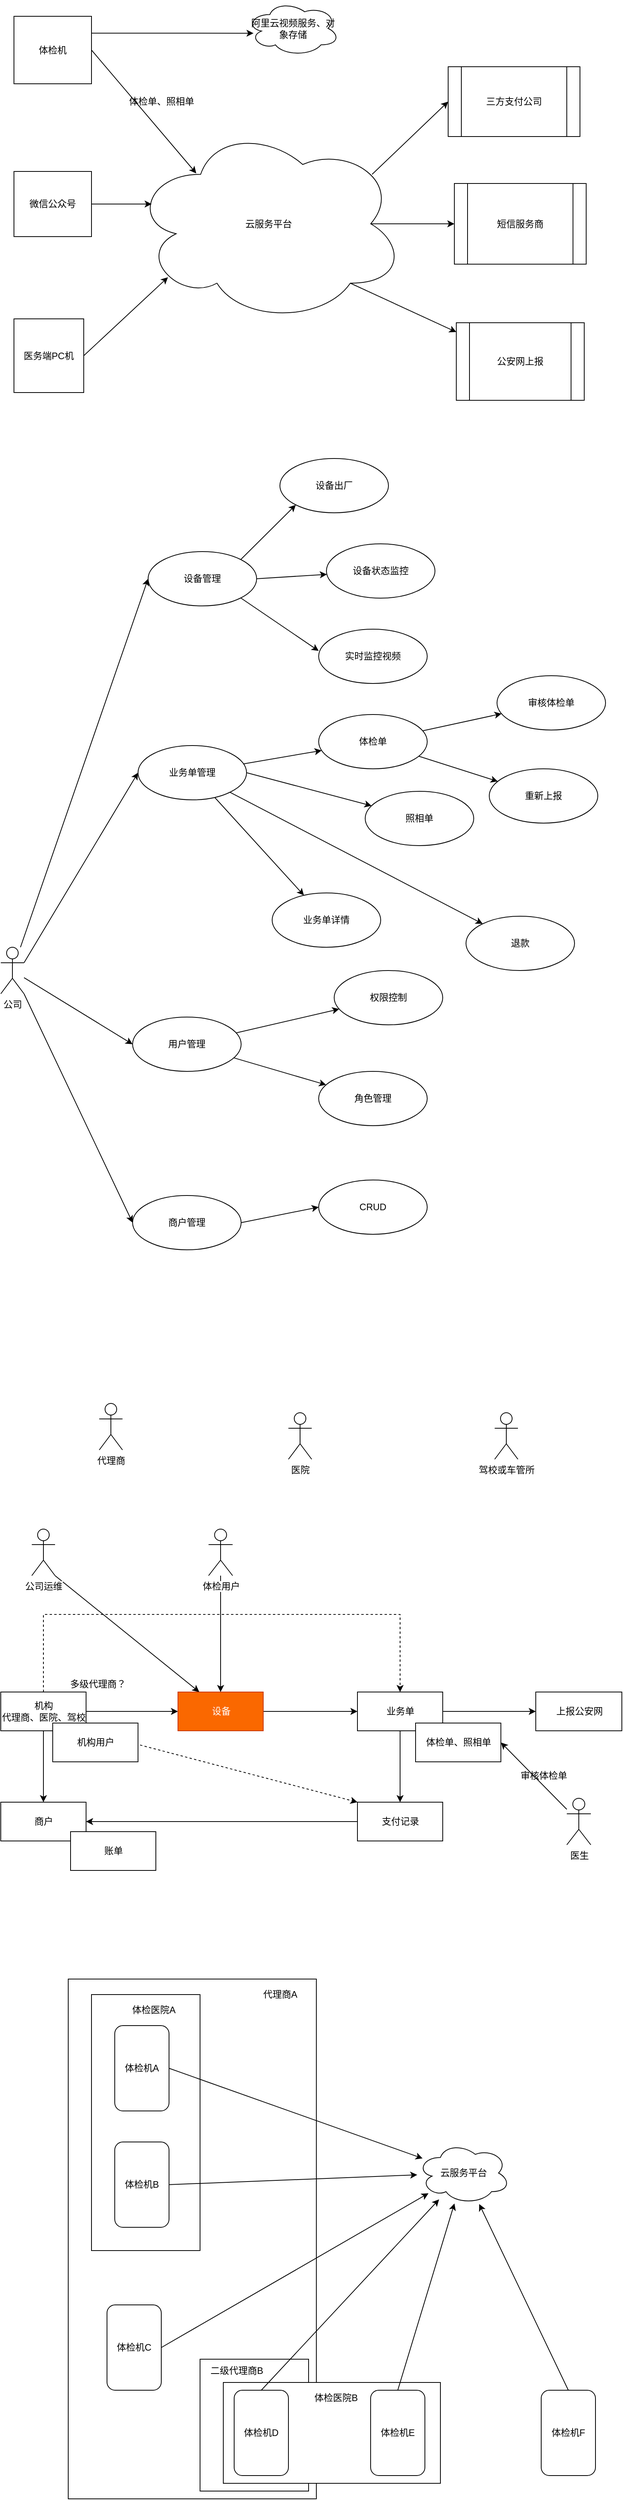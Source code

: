 <mxfile version="12.8.8" type="github">
  <diagram id="oah8V0raFj00rVzEYC6E" name="Page-1">
    <mxGraphModel dx="1186" dy="661" grid="1" gridSize="10" guides="1" tooltips="1" connect="1" arrows="1" fold="1" page="1" pageScale="1" pageWidth="827" pageHeight="1169" math="0" shadow="0">
      <root>
        <mxCell id="0" />
        <mxCell id="1" parent="0" />
        <mxCell id="Tcv-U042ql_su6P7lc9l-156" value="" style="rounded=0;whiteSpace=wrap;html=1;shadow=0;align=center;" vertex="1" parent="1">
          <mxGeometry x="100" y="2620" width="320" height="670" as="geometry" />
        </mxCell>
        <mxCell id="Tcv-U042ql_su6P7lc9l-161" value="" style="rounded=0;whiteSpace=wrap;html=1;shadow=0;" vertex="1" parent="1">
          <mxGeometry x="270" y="3110" width="140" height="170" as="geometry" />
        </mxCell>
        <mxCell id="Tcv-U042ql_su6P7lc9l-157" value="" style="rounded=0;whiteSpace=wrap;html=1;shadow=0;" vertex="1" parent="1">
          <mxGeometry x="300" y="3140" width="280" height="130" as="geometry" />
        </mxCell>
        <mxCell id="Tcv-U042ql_su6P7lc9l-155" value="" style="rounded=0;whiteSpace=wrap;html=1;shadow=0;" vertex="1" parent="1">
          <mxGeometry x="130" y="2640" width="140" height="330" as="geometry" />
        </mxCell>
        <mxCell id="Tcv-U042ql_su6P7lc9l-104" style="edgeStyle=none;rounded=0;orthogonalLoop=1;jettySize=auto;html=1;exitX=1;exitY=0.5;exitDx=0;exitDy=0;shadow=0;" edge="1" parent="1" source="Tcv-U042ql_su6P7lc9l-93" target="Tcv-U042ql_su6P7lc9l-94">
          <mxGeometry relative="1" as="geometry" />
        </mxCell>
        <mxCell id="Tcv-U042ql_su6P7lc9l-114" style="edgeStyle=orthogonalEdgeStyle;rounded=0;orthogonalLoop=1;jettySize=auto;html=1;shadow=0;dashed=1;" edge="1" parent="1" source="Tcv-U042ql_su6P7lc9l-93" target="Tcv-U042ql_su6P7lc9l-95">
          <mxGeometry relative="1" as="geometry">
            <Array as="points">
              <mxPoint x="68" y="2150" />
              <mxPoint x="528" y="2150" />
            </Array>
          </mxGeometry>
        </mxCell>
        <mxCell id="Tcv-U042ql_su6P7lc9l-115" style="rounded=0;orthogonalLoop=1;jettySize=auto;html=1;shadow=0;dashed=1;entryX=0;entryY=0;entryDx=0;entryDy=0;exitX=1;exitY=1;exitDx=0;exitDy=0;" edge="1" parent="1" source="Tcv-U042ql_su6P7lc9l-93" target="Tcv-U042ql_su6P7lc9l-97">
          <mxGeometry relative="1" as="geometry">
            <mxPoint x="603" y="2410" as="targetPoint" />
          </mxGeometry>
        </mxCell>
        <mxCell id="Tcv-U042ql_su6P7lc9l-121" style="edgeStyle=orthogonalEdgeStyle;rounded=0;orthogonalLoop=1;jettySize=auto;html=1;exitX=0.5;exitY=1;exitDx=0;exitDy=0;entryX=0.5;entryY=0;entryDx=0;entryDy=0;shadow=0;" edge="1" parent="1" source="Tcv-U042ql_su6P7lc9l-93" target="Tcv-U042ql_su6P7lc9l-99">
          <mxGeometry relative="1" as="geometry" />
        </mxCell>
        <mxCell id="Tcv-U042ql_su6P7lc9l-93" value="机构&lt;br&gt;代理商、医院、驾校" style="html=1;shadow=0;" vertex="1" parent="1">
          <mxGeometry x="13" y="2250" width="110" height="50" as="geometry" />
        </mxCell>
        <mxCell id="Tcv-U042ql_su6P7lc9l-96" value="" style="edgeStyle=none;rounded=0;orthogonalLoop=1;jettySize=auto;html=1;shadow=0;" edge="1" parent="1" source="Tcv-U042ql_su6P7lc9l-94" target="Tcv-U042ql_su6P7lc9l-95">
          <mxGeometry relative="1" as="geometry" />
        </mxCell>
        <mxCell id="Tcv-U042ql_su6P7lc9l-94" value="设备" style="html=1;shadow=0;fillColor=#fa6800;strokeColor=#C73500;fontColor=#ffffff;" vertex="1" parent="1">
          <mxGeometry x="241.5" y="2250" width="110" height="50" as="geometry" />
        </mxCell>
        <mxCell id="Tcv-U042ql_su6P7lc9l-98" value="" style="edgeStyle=none;rounded=0;orthogonalLoop=1;jettySize=auto;html=1;shadow=0;" edge="1" parent="1" source="Tcv-U042ql_su6P7lc9l-95" target="Tcv-U042ql_su6P7lc9l-97">
          <mxGeometry relative="1" as="geometry" />
        </mxCell>
        <mxCell id="Tcv-U042ql_su6P7lc9l-119" style="rounded=0;orthogonalLoop=1;jettySize=auto;html=1;exitX=1;exitY=0.5;exitDx=0;exitDy=0;shadow=0;entryX=0;entryY=0.5;entryDx=0;entryDy=0;" edge="1" parent="1" source="Tcv-U042ql_su6P7lc9l-95" target="Tcv-U042ql_su6P7lc9l-118">
          <mxGeometry relative="1" as="geometry" />
        </mxCell>
        <mxCell id="Tcv-U042ql_su6P7lc9l-95" value="业务单" style="html=1;shadow=0;" vertex="1" parent="1">
          <mxGeometry x="473" y="2250" width="110" height="50" as="geometry" />
        </mxCell>
        <mxCell id="Tcv-U042ql_su6P7lc9l-100" value="" style="edgeStyle=none;rounded=0;orthogonalLoop=1;jettySize=auto;html=1;shadow=0;" edge="1" parent="1" source="Tcv-U042ql_su6P7lc9l-97" target="Tcv-U042ql_su6P7lc9l-99">
          <mxGeometry relative="1" as="geometry" />
        </mxCell>
        <mxCell id="Tcv-U042ql_su6P7lc9l-97" value="支付记录" style="html=1;shadow=0;" vertex="1" parent="1">
          <mxGeometry x="473" y="2392" width="110" height="50" as="geometry" />
        </mxCell>
        <mxCell id="Tcv-U042ql_su6P7lc9l-99" value="商户" style="html=1;shadow=0;" vertex="1" parent="1">
          <mxGeometry x="13" y="2392" width="110" height="50" as="geometry" />
        </mxCell>
        <mxCell id="Tcv-U042ql_su6P7lc9l-7" style="rounded=0;orthogonalLoop=1;jettySize=auto;html=1;exitX=1;exitY=0.5;exitDx=0;exitDy=0;entryX=0.234;entryY=0.245;entryDx=0;entryDy=0;entryPerimeter=0;" edge="1" parent="1" source="Tcv-U042ql_su6P7lc9l-5" target="Tcv-U042ql_su6P7lc9l-6">
          <mxGeometry relative="1" as="geometry" />
        </mxCell>
        <mxCell id="Tcv-U042ql_su6P7lc9l-28" style="edgeStyle=orthogonalEdgeStyle;rounded=0;orthogonalLoop=1;jettySize=auto;html=1;exitX=1;exitY=0.25;exitDx=0;exitDy=0;entryX=0.075;entryY=0.589;entryDx=0;entryDy=0;entryPerimeter=0;" edge="1" parent="1" source="Tcv-U042ql_su6P7lc9l-5" target="Tcv-U042ql_su6P7lc9l-26">
          <mxGeometry relative="1" as="geometry" />
        </mxCell>
        <mxCell id="Tcv-U042ql_su6P7lc9l-5" value="体检机" style="rounded=0;whiteSpace=wrap;html=1;" vertex="1" parent="1">
          <mxGeometry x="30" y="90" width="100" height="87" as="geometry" />
        </mxCell>
        <mxCell id="Tcv-U042ql_su6P7lc9l-18" style="rounded=0;orthogonalLoop=1;jettySize=auto;html=1;exitX=0.88;exitY=0.25;exitDx=0;exitDy=0;exitPerimeter=0;entryX=0;entryY=0.5;entryDx=0;entryDy=0;" edge="1" parent="1" source="Tcv-U042ql_su6P7lc9l-6" target="Tcv-U042ql_su6P7lc9l-16">
          <mxGeometry relative="1" as="geometry" />
        </mxCell>
        <mxCell id="Tcv-U042ql_su6P7lc9l-33" style="edgeStyle=orthogonalEdgeStyle;rounded=0;orthogonalLoop=1;jettySize=auto;html=1;exitX=0.875;exitY=0.5;exitDx=0;exitDy=0;exitPerimeter=0;entryX=0;entryY=0.5;entryDx=0;entryDy=0;" edge="1" parent="1" source="Tcv-U042ql_su6P7lc9l-6" target="Tcv-U042ql_su6P7lc9l-31">
          <mxGeometry relative="1" as="geometry" />
        </mxCell>
        <mxCell id="Tcv-U042ql_su6P7lc9l-34" style="rounded=0;orthogonalLoop=1;jettySize=auto;html=1;exitX=0.8;exitY=0.8;exitDx=0;exitDy=0;exitPerimeter=0;" edge="1" parent="1" source="Tcv-U042ql_su6P7lc9l-6" target="Tcv-U042ql_su6P7lc9l-17">
          <mxGeometry relative="1" as="geometry" />
        </mxCell>
        <mxCell id="Tcv-U042ql_su6P7lc9l-6" value="云服务平台" style="ellipse;shape=cloud;whiteSpace=wrap;html=1;" vertex="1" parent="1">
          <mxGeometry x="183" y="230" width="351" height="255" as="geometry" />
        </mxCell>
        <mxCell id="Tcv-U042ql_su6P7lc9l-9" style="rounded=0;orthogonalLoop=1;jettySize=auto;html=1;entryX=0.13;entryY=0.77;entryDx=0;entryDy=0;entryPerimeter=0;exitX=1;exitY=0.5;exitDx=0;exitDy=0;" edge="1" parent="1" source="Tcv-U042ql_su6P7lc9l-8" target="Tcv-U042ql_su6P7lc9l-6">
          <mxGeometry relative="1" as="geometry" />
        </mxCell>
        <mxCell id="Tcv-U042ql_su6P7lc9l-8" value="医务端PC机" style="rounded=0;whiteSpace=wrap;html=1;" vertex="1" parent="1">
          <mxGeometry x="30" y="480" width="90" height="95" as="geometry" />
        </mxCell>
        <mxCell id="Tcv-U042ql_su6P7lc9l-12" style="edgeStyle=orthogonalEdgeStyle;rounded=0;orthogonalLoop=1;jettySize=auto;html=1;entryX=0.07;entryY=0.4;entryDx=0;entryDy=0;entryPerimeter=0;" edge="1" parent="1" source="Tcv-U042ql_su6P7lc9l-10" target="Tcv-U042ql_su6P7lc9l-6">
          <mxGeometry relative="1" as="geometry" />
        </mxCell>
        <mxCell id="Tcv-U042ql_su6P7lc9l-10" value="微信公众号" style="rounded=0;whiteSpace=wrap;html=1;" vertex="1" parent="1">
          <mxGeometry x="30" y="290" width="100" height="84" as="geometry" />
        </mxCell>
        <mxCell id="Tcv-U042ql_su6P7lc9l-13" value="体检单、照相单" style="text;html=1;align=center;verticalAlign=middle;resizable=0;points=[];autosize=1;rotation=0;" vertex="1" parent="1">
          <mxGeometry x="170" y="190" width="100" height="20" as="geometry" />
        </mxCell>
        <mxCell id="Tcv-U042ql_su6P7lc9l-16" value="三方支付公司" style="shape=process;whiteSpace=wrap;html=1;backgroundOutline=1;" vertex="1" parent="1">
          <mxGeometry x="590" y="155" width="170" height="90" as="geometry" />
        </mxCell>
        <mxCell id="Tcv-U042ql_su6P7lc9l-17" value="公安网上报" style="shape=process;whiteSpace=wrap;html=1;backgroundOutline=1;" vertex="1" parent="1">
          <mxGeometry x="600.5" y="485" width="165" height="100" as="geometry" />
        </mxCell>
        <mxCell id="Tcv-U042ql_su6P7lc9l-26" value="阿里云视频服务、对象存储" style="ellipse;shape=cloud;whiteSpace=wrap;html=1;" vertex="1" parent="1">
          <mxGeometry x="330" y="70" width="120" height="71" as="geometry" />
        </mxCell>
        <mxCell id="Tcv-U042ql_su6P7lc9l-31" value="短信服务商" style="shape=process;whiteSpace=wrap;html=1;backgroundOutline=1;" vertex="1" parent="1">
          <mxGeometry x="598" y="305.5" width="170" height="104" as="geometry" />
        </mxCell>
        <mxCell id="Tcv-U042ql_su6P7lc9l-56" style="rounded=0;orthogonalLoop=1;jettySize=auto;html=1;entryX=0;entryY=0.5;entryDx=0;entryDy=0;" edge="1" parent="1" source="Tcv-U042ql_su6P7lc9l-35" target="Tcv-U042ql_su6P7lc9l-55">
          <mxGeometry relative="1" as="geometry" />
        </mxCell>
        <mxCell id="Tcv-U042ql_su6P7lc9l-69" style="edgeStyle=none;rounded=0;orthogonalLoop=1;jettySize=auto;html=1;exitX=1;exitY=0.333;exitDx=0;exitDy=0;exitPerimeter=0;entryX=0;entryY=0.5;entryDx=0;entryDy=0;" edge="1" parent="1" source="Tcv-U042ql_su6P7lc9l-35" target="Tcv-U042ql_su6P7lc9l-64">
          <mxGeometry relative="1" as="geometry" />
        </mxCell>
        <mxCell id="Tcv-U042ql_su6P7lc9l-83" style="edgeStyle=none;rounded=0;orthogonalLoop=1;jettySize=auto;html=1;entryX=0;entryY=0.5;entryDx=0;entryDy=0;" edge="1" parent="1" source="Tcv-U042ql_su6P7lc9l-35" target="Tcv-U042ql_su6P7lc9l-82">
          <mxGeometry relative="1" as="geometry">
            <mxPoint x="243" y="1290" as="targetPoint" />
            <mxPoint x="73" y="880" as="sourcePoint" />
          </mxGeometry>
        </mxCell>
        <mxCell id="Tcv-U042ql_su6P7lc9l-92" style="edgeStyle=none;rounded=0;orthogonalLoop=1;jettySize=auto;html=1;exitX=1;exitY=1;exitDx=0;exitDy=0;exitPerimeter=0;entryX=0;entryY=0.5;entryDx=0;entryDy=0;" edge="1" parent="1" source="Tcv-U042ql_su6P7lc9l-35" target="Tcv-U042ql_su6P7lc9l-88">
          <mxGeometry relative="1" as="geometry" />
        </mxCell>
        <mxCell id="Tcv-U042ql_su6P7lc9l-35" value="公司" style="shape=umlActor;verticalLabelPosition=bottom;labelBackgroundColor=#ffffff;verticalAlign=top;html=1;outlineConnect=0;" vertex="1" parent="1">
          <mxGeometry x="13" y="1290" width="30" height="60" as="geometry" />
        </mxCell>
        <mxCell id="Tcv-U042ql_su6P7lc9l-37" value="代理商" style="shape=umlActor;verticalLabelPosition=bottom;labelBackgroundColor=#ffffff;verticalAlign=top;html=1;outlineConnect=0;" vertex="1" parent="1">
          <mxGeometry x="140" y="1878" width="30" height="60" as="geometry" />
        </mxCell>
        <mxCell id="Tcv-U042ql_su6P7lc9l-42" value="医院" style="shape=umlActor;verticalLabelPosition=bottom;labelBackgroundColor=#ffffff;verticalAlign=top;html=1;outlineConnect=0;" vertex="1" parent="1">
          <mxGeometry x="384" y="1890" width="30" height="60" as="geometry" />
        </mxCell>
        <mxCell id="Tcv-U042ql_su6P7lc9l-43" value="驾校或车管所" style="shape=umlActor;verticalLabelPosition=bottom;labelBackgroundColor=#ffffff;verticalAlign=top;html=1;outlineConnect=0;" vertex="1" parent="1">
          <mxGeometry x="650" y="1890" width="30" height="60" as="geometry" />
        </mxCell>
        <mxCell id="Tcv-U042ql_su6P7lc9l-60" style="edgeStyle=none;rounded=0;orthogonalLoop=1;jettySize=auto;html=1;exitX=1;exitY=0;exitDx=0;exitDy=0;entryX=0;entryY=1;entryDx=0;entryDy=0;" edge="1" parent="1" source="Tcv-U042ql_su6P7lc9l-55" target="Tcv-U042ql_su6P7lc9l-57">
          <mxGeometry relative="1" as="geometry" />
        </mxCell>
        <mxCell id="Tcv-U042ql_su6P7lc9l-61" style="edgeStyle=none;rounded=0;orthogonalLoop=1;jettySize=auto;html=1;exitX=1;exitY=0.5;exitDx=0;exitDy=0;" edge="1" parent="1" source="Tcv-U042ql_su6P7lc9l-55" target="Tcv-U042ql_su6P7lc9l-58">
          <mxGeometry relative="1" as="geometry" />
        </mxCell>
        <mxCell id="Tcv-U042ql_su6P7lc9l-62" style="edgeStyle=none;rounded=0;orthogonalLoop=1;jettySize=auto;html=1;exitX=1;exitY=1;exitDx=0;exitDy=0;entryX=0;entryY=0.4;entryDx=0;entryDy=0;entryPerimeter=0;" edge="1" parent="1" source="Tcv-U042ql_su6P7lc9l-55" target="Tcv-U042ql_su6P7lc9l-59">
          <mxGeometry relative="1" as="geometry" />
        </mxCell>
        <mxCell id="Tcv-U042ql_su6P7lc9l-55" value="设备管理" style="ellipse;whiteSpace=wrap;html=1;" vertex="1" parent="1">
          <mxGeometry x="203" y="780" width="140" height="70" as="geometry" />
        </mxCell>
        <mxCell id="Tcv-U042ql_su6P7lc9l-57" value="设备出厂" style="ellipse;whiteSpace=wrap;html=1;" vertex="1" parent="1">
          <mxGeometry x="373" y="660" width="140" height="70" as="geometry" />
        </mxCell>
        <mxCell id="Tcv-U042ql_su6P7lc9l-58" value="设备状态监控" style="ellipse;whiteSpace=wrap;html=1;" vertex="1" parent="1">
          <mxGeometry x="433" y="770" width="140" height="70" as="geometry" />
        </mxCell>
        <mxCell id="Tcv-U042ql_su6P7lc9l-59" value="实时监控视频" style="ellipse;whiteSpace=wrap;html=1;" vertex="1" parent="1">
          <mxGeometry x="423" y="880" width="140" height="70" as="geometry" />
        </mxCell>
        <mxCell id="Tcv-U042ql_su6P7lc9l-66" value="" style="edgeStyle=none;rounded=0;orthogonalLoop=1;jettySize=auto;html=1;" edge="1" parent="1" source="Tcv-U042ql_su6P7lc9l-64" target="Tcv-U042ql_su6P7lc9l-65">
          <mxGeometry relative="1" as="geometry" />
        </mxCell>
        <mxCell id="Tcv-U042ql_su6P7lc9l-68" value="" style="edgeStyle=none;rounded=0;orthogonalLoop=1;jettySize=auto;html=1;exitX=1;exitY=0.5;exitDx=0;exitDy=0;" edge="1" parent="1" source="Tcv-U042ql_su6P7lc9l-64" target="Tcv-U042ql_su6P7lc9l-67">
          <mxGeometry relative="1" as="geometry">
            <mxPoint x="402.997" y="1078.796" as="sourcePoint" />
          </mxGeometry>
        </mxCell>
        <mxCell id="Tcv-U042ql_su6P7lc9l-77" value="" style="edgeStyle=none;rounded=0;orthogonalLoop=1;jettySize=auto;html=1;" edge="1" parent="1" source="Tcv-U042ql_su6P7lc9l-64" target="Tcv-U042ql_su6P7lc9l-76">
          <mxGeometry relative="1" as="geometry" />
        </mxCell>
        <mxCell id="Tcv-U042ql_su6P7lc9l-79" value="" style="edgeStyle=none;rounded=0;orthogonalLoop=1;jettySize=auto;html=1;" edge="1" parent="1" source="Tcv-U042ql_su6P7lc9l-64" target="Tcv-U042ql_su6P7lc9l-78">
          <mxGeometry relative="1" as="geometry" />
        </mxCell>
        <mxCell id="Tcv-U042ql_su6P7lc9l-64" value="业务单管理" style="ellipse;whiteSpace=wrap;html=1;" vertex="1" parent="1">
          <mxGeometry x="190" y="1030" width="140" height="70" as="geometry" />
        </mxCell>
        <mxCell id="Tcv-U042ql_su6P7lc9l-78" value="退款" style="ellipse;whiteSpace=wrap;html=1;" vertex="1" parent="1">
          <mxGeometry x="613" y="1250" width="140" height="70" as="geometry" />
        </mxCell>
        <mxCell id="Tcv-U042ql_su6P7lc9l-76" value="业务单详情" style="ellipse;whiteSpace=wrap;html=1;" vertex="1" parent="1">
          <mxGeometry x="363" y="1220" width="140" height="70" as="geometry" />
        </mxCell>
        <mxCell id="Tcv-U042ql_su6P7lc9l-67" value="照相单" style="ellipse;whiteSpace=wrap;html=1;" vertex="1" parent="1">
          <mxGeometry x="483" y="1089" width="140" height="70" as="geometry" />
        </mxCell>
        <mxCell id="Tcv-U042ql_su6P7lc9l-71" value="" style="edgeStyle=none;rounded=0;orthogonalLoop=1;jettySize=auto;html=1;" edge="1" parent="1" source="Tcv-U042ql_su6P7lc9l-65" target="Tcv-U042ql_su6P7lc9l-70">
          <mxGeometry relative="1" as="geometry" />
        </mxCell>
        <mxCell id="Tcv-U042ql_su6P7lc9l-73" value="" style="edgeStyle=none;rounded=0;orthogonalLoop=1;jettySize=auto;html=1;" edge="1" parent="1" source="Tcv-U042ql_su6P7lc9l-65" target="Tcv-U042ql_su6P7lc9l-72">
          <mxGeometry relative="1" as="geometry" />
        </mxCell>
        <mxCell id="Tcv-U042ql_su6P7lc9l-65" value="体检单" style="ellipse;whiteSpace=wrap;html=1;" vertex="1" parent="1">
          <mxGeometry x="423" y="990" width="140" height="70" as="geometry" />
        </mxCell>
        <mxCell id="Tcv-U042ql_su6P7lc9l-72" value="重新上报" style="ellipse;whiteSpace=wrap;html=1;" vertex="1" parent="1">
          <mxGeometry x="643" y="1060" width="140" height="70" as="geometry" />
        </mxCell>
        <mxCell id="Tcv-U042ql_su6P7lc9l-70" value="审核体检单" style="ellipse;whiteSpace=wrap;html=1;" vertex="1" parent="1">
          <mxGeometry x="653" y="940" width="140" height="70" as="geometry" />
        </mxCell>
        <mxCell id="Tcv-U042ql_su6P7lc9l-85" value="" style="edgeStyle=none;rounded=0;orthogonalLoop=1;jettySize=auto;html=1;" edge="1" parent="1" source="Tcv-U042ql_su6P7lc9l-82" target="Tcv-U042ql_su6P7lc9l-84">
          <mxGeometry relative="1" as="geometry" />
        </mxCell>
        <mxCell id="Tcv-U042ql_su6P7lc9l-87" value="" style="edgeStyle=none;rounded=0;orthogonalLoop=1;jettySize=auto;html=1;" edge="1" parent="1" source="Tcv-U042ql_su6P7lc9l-82" target="Tcv-U042ql_su6P7lc9l-86">
          <mxGeometry relative="1" as="geometry" />
        </mxCell>
        <mxCell id="Tcv-U042ql_su6P7lc9l-82" value="用户管理" style="ellipse;whiteSpace=wrap;html=1;" vertex="1" parent="1">
          <mxGeometry x="183" y="1380" width="140" height="70" as="geometry" />
        </mxCell>
        <mxCell id="Tcv-U042ql_su6P7lc9l-86" value="权限控制" style="ellipse;whiteSpace=wrap;html=1;" vertex="1" parent="1">
          <mxGeometry x="443" y="1320" width="140" height="70" as="geometry" />
        </mxCell>
        <mxCell id="Tcv-U042ql_su6P7lc9l-84" value="角色管理" style="ellipse;whiteSpace=wrap;html=1;" vertex="1" parent="1">
          <mxGeometry x="423" y="1450" width="140" height="70" as="geometry" />
        </mxCell>
        <mxCell id="Tcv-U042ql_su6P7lc9l-90" style="edgeStyle=none;rounded=0;orthogonalLoop=1;jettySize=auto;html=1;exitX=1;exitY=0.5;exitDx=0;exitDy=0;entryX=0;entryY=0.5;entryDx=0;entryDy=0;" edge="1" parent="1" source="Tcv-U042ql_su6P7lc9l-88" target="Tcv-U042ql_su6P7lc9l-89">
          <mxGeometry relative="1" as="geometry" />
        </mxCell>
        <mxCell id="Tcv-U042ql_su6P7lc9l-88" value="商户管理" style="ellipse;whiteSpace=wrap;html=1;" vertex="1" parent="1">
          <mxGeometry x="183" y="1610" width="140" height="70" as="geometry" />
        </mxCell>
        <mxCell id="Tcv-U042ql_su6P7lc9l-89" value="CRUD" style="ellipse;whiteSpace=wrap;html=1;" vertex="1" parent="1">
          <mxGeometry x="423" y="1590" width="140" height="70" as="geometry" />
        </mxCell>
        <mxCell id="Tcv-U042ql_su6P7lc9l-117" style="edgeStyle=orthogonalEdgeStyle;rounded=0;orthogonalLoop=1;jettySize=auto;html=1;shadow=0;" edge="1" parent="1" source="Tcv-U042ql_su6P7lc9l-116" target="Tcv-U042ql_su6P7lc9l-94">
          <mxGeometry relative="1" as="geometry" />
        </mxCell>
        <mxCell id="Tcv-U042ql_su6P7lc9l-116" value="体检用户" style="shape=umlActor;verticalLabelPosition=bottom;labelBackgroundColor=#ffffff;verticalAlign=top;html=1;shadow=0;" vertex="1" parent="1">
          <mxGeometry x="281" y="2040" width="31" height="60" as="geometry" />
        </mxCell>
        <mxCell id="Tcv-U042ql_su6P7lc9l-118" value="上报公安网" style="html=1;shadow=0;" vertex="1" parent="1">
          <mxGeometry x="703" y="2250" width="111" height="50" as="geometry" />
        </mxCell>
        <mxCell id="Tcv-U042ql_su6P7lc9l-128" style="edgeStyle=none;rounded=0;orthogonalLoop=1;jettySize=auto;html=1;entryX=0.25;entryY=0;entryDx=0;entryDy=0;shadow=0;exitX=1;exitY=1;exitDx=0;exitDy=0;exitPerimeter=0;" edge="1" parent="1" source="Tcv-U042ql_su6P7lc9l-127" target="Tcv-U042ql_su6P7lc9l-94">
          <mxGeometry relative="1" as="geometry" />
        </mxCell>
        <mxCell id="Tcv-U042ql_su6P7lc9l-127" value="公司运维" style="shape=umlActor;verticalLabelPosition=bottom;labelBackgroundColor=#ffffff;verticalAlign=top;html=1;shadow=0;" vertex="1" parent="1">
          <mxGeometry x="53" y="2040" width="30" height="60" as="geometry" />
        </mxCell>
        <mxCell id="Tcv-U042ql_su6P7lc9l-132" style="edgeStyle=none;rounded=0;orthogonalLoop=1;jettySize=auto;html=1;shadow=0;entryX=1;entryY=0.5;entryDx=0;entryDy=0;" edge="1" parent="1" source="Tcv-U042ql_su6P7lc9l-129" target="Tcv-U042ql_su6P7lc9l-166">
          <mxGeometry relative="1" as="geometry" />
        </mxCell>
        <mxCell id="Tcv-U042ql_su6P7lc9l-129" value="医生" style="shape=umlActor;verticalLabelPosition=bottom;labelBackgroundColor=#ffffff;verticalAlign=top;html=1;shadow=0;" vertex="1" parent="1">
          <mxGeometry x="743" y="2387" width="31" height="60" as="geometry" />
        </mxCell>
        <mxCell id="Tcv-U042ql_su6P7lc9l-137" value="账单" style="html=1;shadow=0;" vertex="1" parent="1">
          <mxGeometry x="103" y="2430" width="110" height="50" as="geometry" />
        </mxCell>
        <mxCell id="Tcv-U042ql_su6P7lc9l-138" value="多级代理商？" style="text;html=1;align=center;verticalAlign=middle;resizable=0;points=[];autosize=1;" vertex="1" parent="1">
          <mxGeometry x="93" y="2230" width="90" height="20" as="geometry" />
        </mxCell>
        <mxCell id="Tcv-U042ql_su6P7lc9l-139" value="云服务平台" style="ellipse;shape=cloud;whiteSpace=wrap;html=1;shadow=0;" vertex="1" parent="1">
          <mxGeometry x="550" y="2830" width="120" height="80" as="geometry" />
        </mxCell>
        <mxCell id="Tcv-U042ql_su6P7lc9l-144" style="edgeStyle=none;rounded=0;orthogonalLoop=1;jettySize=auto;html=1;exitX=1;exitY=0.5;exitDx=0;exitDy=0;shadow=0;" edge="1" parent="1" source="Tcv-U042ql_su6P7lc9l-141" target="Tcv-U042ql_su6P7lc9l-139">
          <mxGeometry relative="1" as="geometry">
            <mxPoint x="580" y="2850" as="targetPoint" />
          </mxGeometry>
        </mxCell>
        <mxCell id="Tcv-U042ql_su6P7lc9l-141" value="体检机A" style="rounded=1;whiteSpace=wrap;html=1;shadow=0;" vertex="1" parent="1">
          <mxGeometry x="160" y="2680" width="70" height="110" as="geometry" />
        </mxCell>
        <mxCell id="Tcv-U042ql_su6P7lc9l-145" style="edgeStyle=none;rounded=0;orthogonalLoop=1;jettySize=auto;html=1;exitX=1;exitY=0.5;exitDx=0;exitDy=0;shadow=0;" edge="1" parent="1" source="Tcv-U042ql_su6P7lc9l-142" target="Tcv-U042ql_su6P7lc9l-139">
          <mxGeometry relative="1" as="geometry" />
        </mxCell>
        <mxCell id="Tcv-U042ql_su6P7lc9l-142" value="体检机B" style="rounded=1;whiteSpace=wrap;html=1;shadow=0;" vertex="1" parent="1">
          <mxGeometry x="160" y="2830" width="70" height="110" as="geometry" />
        </mxCell>
        <mxCell id="Tcv-U042ql_su6P7lc9l-146" style="edgeStyle=none;rounded=0;orthogonalLoop=1;jettySize=auto;html=1;exitX=1;exitY=0.5;exitDx=0;exitDy=0;shadow=0;" edge="1" parent="1" source="Tcv-U042ql_su6P7lc9l-143" target="Tcv-U042ql_su6P7lc9l-139">
          <mxGeometry relative="1" as="geometry" />
        </mxCell>
        <mxCell id="Tcv-U042ql_su6P7lc9l-143" value="体检机C" style="rounded=1;whiteSpace=wrap;html=1;shadow=0;" vertex="1" parent="1">
          <mxGeometry x="150" y="3040" width="70" height="110" as="geometry" />
        </mxCell>
        <mxCell id="Tcv-U042ql_su6P7lc9l-150" style="edgeStyle=none;rounded=0;orthogonalLoop=1;jettySize=auto;html=1;exitX=0.5;exitY=0;exitDx=0;exitDy=0;shadow=0;" edge="1" parent="1" source="Tcv-U042ql_su6P7lc9l-147" target="Tcv-U042ql_su6P7lc9l-139">
          <mxGeometry relative="1" as="geometry" />
        </mxCell>
        <mxCell id="Tcv-U042ql_su6P7lc9l-147" value="体检机D" style="rounded=1;whiteSpace=wrap;html=1;shadow=0;" vertex="1" parent="1">
          <mxGeometry x="314" y="3150" width="70" height="110" as="geometry" />
        </mxCell>
        <mxCell id="Tcv-U042ql_su6P7lc9l-152" style="edgeStyle=none;rounded=0;orthogonalLoop=1;jettySize=auto;html=1;exitX=0.5;exitY=0;exitDx=0;exitDy=0;shadow=0;" edge="1" parent="1" source="Tcv-U042ql_su6P7lc9l-151" target="Tcv-U042ql_su6P7lc9l-139">
          <mxGeometry relative="1" as="geometry" />
        </mxCell>
        <mxCell id="Tcv-U042ql_su6P7lc9l-151" value="体检机E" style="rounded=1;whiteSpace=wrap;html=1;shadow=0;" vertex="1" parent="1">
          <mxGeometry x="490" y="3150" width="70" height="110" as="geometry" />
        </mxCell>
        <mxCell id="Tcv-U042ql_su6P7lc9l-154" style="edgeStyle=none;rounded=0;orthogonalLoop=1;jettySize=auto;html=1;entryX=0.667;entryY=1;entryDx=0;entryDy=0;entryPerimeter=0;shadow=0;exitX=0.5;exitY=0;exitDx=0;exitDy=0;" edge="1" parent="1" source="Tcv-U042ql_su6P7lc9l-153" target="Tcv-U042ql_su6P7lc9l-139">
          <mxGeometry relative="1" as="geometry" />
        </mxCell>
        <mxCell id="Tcv-U042ql_su6P7lc9l-153" value="体检机F" style="rounded=1;whiteSpace=wrap;html=1;shadow=0;" vertex="1" parent="1">
          <mxGeometry x="710" y="3150" width="70" height="110" as="geometry" />
        </mxCell>
        <mxCell id="Tcv-U042ql_su6P7lc9l-158" value="代理商A" style="text;html=1;align=center;verticalAlign=middle;resizable=0;points=[];autosize=1;" vertex="1" parent="1">
          <mxGeometry x="343" y="2630" width="60" height="20" as="geometry" />
        </mxCell>
        <mxCell id="Tcv-U042ql_su6P7lc9l-159" value="体检医院A" style="text;html=1;align=center;verticalAlign=middle;resizable=0;points=[];autosize=1;" vertex="1" parent="1">
          <mxGeometry x="175" y="2650" width="70" height="20" as="geometry" />
        </mxCell>
        <mxCell id="Tcv-U042ql_su6P7lc9l-160" value="体检医院B" style="text;html=1;align=center;verticalAlign=middle;resizable=0;points=[];autosize=1;" vertex="1" parent="1">
          <mxGeometry x="410" y="3150" width="70" height="20" as="geometry" />
        </mxCell>
        <mxCell id="Tcv-U042ql_su6P7lc9l-165" value="二级代理商B" style="text;html=1;align=center;verticalAlign=middle;resizable=0;points=[];autosize=1;" vertex="1" parent="1">
          <mxGeometry x="277" y="3115" width="80" height="20" as="geometry" />
        </mxCell>
        <mxCell id="Tcv-U042ql_su6P7lc9l-166" value="体检单、照相单" style="html=1;shadow=0;" vertex="1" parent="1">
          <mxGeometry x="548" y="2290" width="110" height="50" as="geometry" />
        </mxCell>
        <mxCell id="Tcv-U042ql_su6P7lc9l-167" value="审核体检单" style="text;html=1;align=center;verticalAlign=middle;resizable=0;points=[];autosize=1;" vertex="1" parent="1">
          <mxGeometry x="673" y="2348" width="80" height="20" as="geometry" />
        </mxCell>
        <mxCell id="Tcv-U042ql_su6P7lc9l-171" value="机构用户" style="html=1;shadow=0;" vertex="1" parent="1">
          <mxGeometry x="80" y="2290" width="110" height="50" as="geometry" />
        </mxCell>
      </root>
    </mxGraphModel>
  </diagram>
</mxfile>
